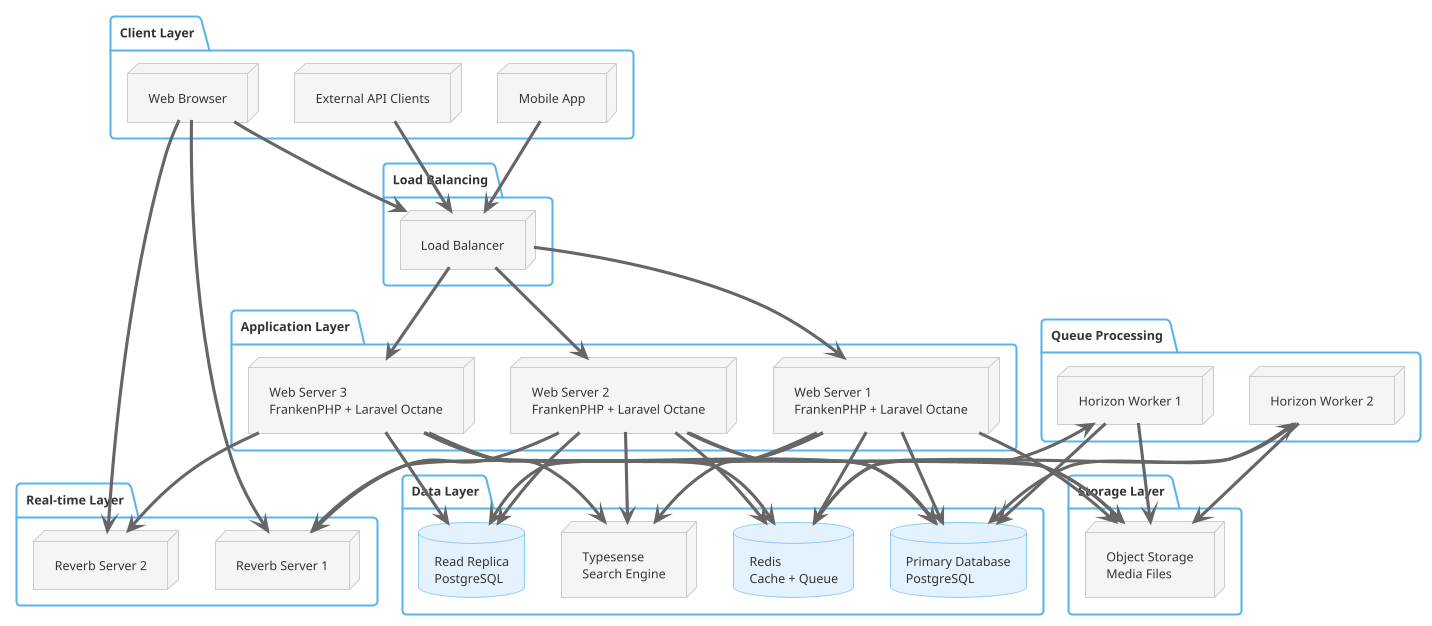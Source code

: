 @startuml TAD Deployment Architecture (Light Mode)

' Light mode theme
!theme cerulean
skinparam backgroundColor #FFFFFF
skinparam ArrowColor #666666
skinparam shadowing false
skinparam DefaultFontColor #333333

' Define styles
skinparam node {
    BackgroundColor #f5f5f5
    BorderColor #cccccc
    FontColor #333333
}

skinparam database {
    BackgroundColor #e3f2fd
    BorderColor #90caf9
    FontColor #333333
}

' Client Layer
package "Client Layer" {
    node "Web Browser" as Browser
    node "Mobile App" as MobileApp
    node "External API Clients" as ExternalAPI
}

' Load Balancing
package "Load Balancing" {
    node "Load Balancer" as LB
}

' Application Layer
package "Application Layer" {
    node "Web Server 1\nFrankenPHP + Laravel Octane" as WebServer1
    node "Web Server 2\nFrankenPHP + Laravel Octane" as WebServer2
    node "Web Server 3\nFrankenPHP + Laravel Octane" as WebServer3
}

' Queue Processing
package "Queue Processing" {
    node "Horizon Worker 1" as HorizonWorker1
    node "Horizon Worker 2" as HorizonWorker2
}

' Real-time Layer
package "Real-time Layer" {
    node "Reverb Server 1" as ReverbServer1
    node "Reverb Server 2" as ReverbServer2
}

' Data Layer
package "Data Layer" {
    database "Primary Database\nPostgreSQL" as PrimaryDB
    database "Read Replica\nPostgreSQL" as ReadReplica
    database "Redis\nCache + Queue" as Redis
    node "Typesense\nSearch Engine" as Typesense
}

' Storage Layer
package "Storage Layer" {
    node "Object Storage\nMedia Files" as ObjectStorage
}

' Connections
Browser --> LB
MobileApp --> LB
ExternalAPI --> LB

LB --> WebServer1
LB --> WebServer2
LB --> WebServer3

WebServer1 --> PrimaryDB
WebServer2 --> PrimaryDB
WebServer3 --> PrimaryDB

WebServer1 --> ReadReplica
WebServer2 --> ReadReplica
WebServer3 --> ReadReplica

WebServer1 --> Redis
WebServer2 --> Redis
WebServer3 --> Redis

Redis --> HorizonWorker1
Redis --> HorizonWorker2

HorizonWorker1 --> PrimaryDB
HorizonWorker2 --> PrimaryDB

WebServer1 --> ReverbServer1
WebServer2 --> ReverbServer1
WebServer3 --> ReverbServer2

Browser --> ReverbServer1
Browser --> ReverbServer2

WebServer1 --> Typesense
WebServer2 --> Typesense
WebServer3 --> Typesense

WebServer1 --> ObjectStorage
WebServer2 --> ObjectStorage
WebServer3 --> ObjectStorage

HorizonWorker1 --> ObjectStorage
HorizonWorker2 --> ObjectStorage

@enduml

